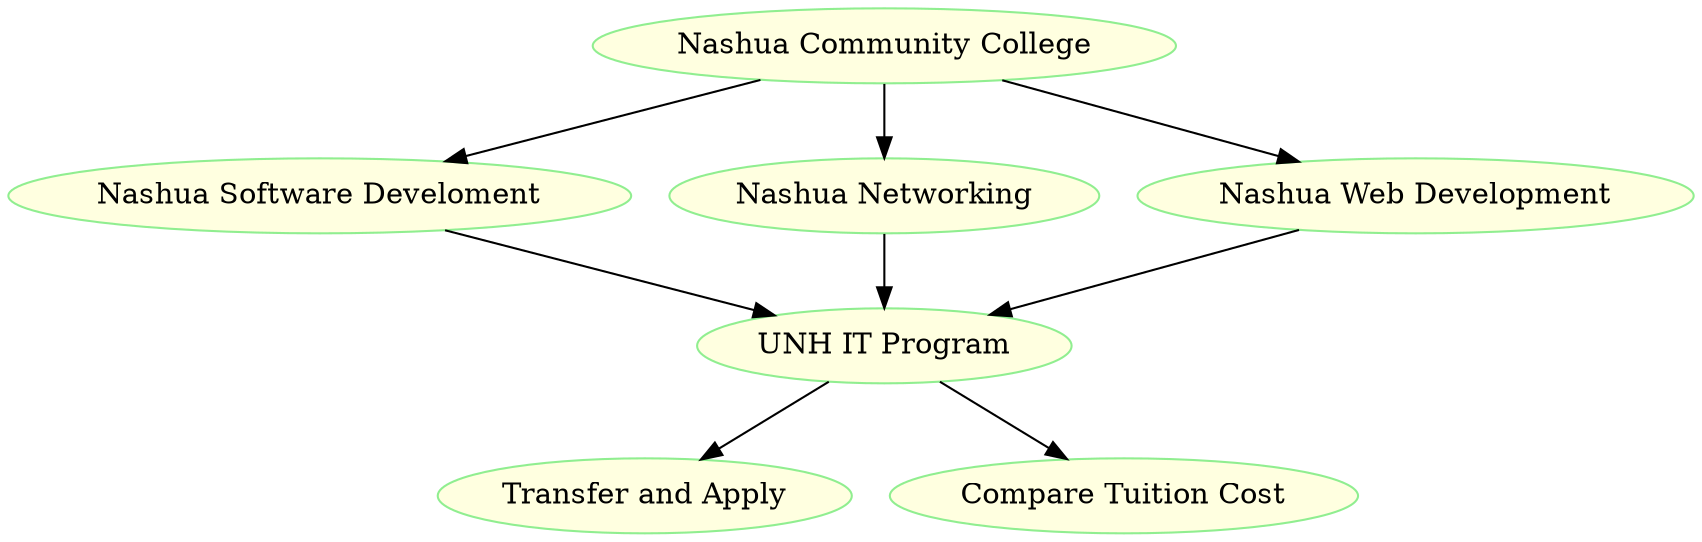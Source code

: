 digraph G {

       transfer [label="Transfer and Apply"  URL= "https://www.nhtransfer.org/sites/nhtransfer.org/files/media/nhtransferapplication.pdf" color=lightgreen fillcolor=lightyellow style=filled]
  compare_tuition_cost [label="Compare Tuition Cost" URL="https://manchester.unh.edu/costs" color=lightgreen fillcolor=lightyellow style=filled]


    list_of_unh_programs [label="UNH IT Program" URL= "https://manchester.unh.edu/academics/degree-programs/information-technology" color=lightgreen fillcolor=lightyellow style=filled]
    nashua [label="Nashua Community College" URL="/transfer_college?college=nashua" color=lightgreen fillcolor=lightyellow    style=filled]

	nashua_software_development [label="Nashua Software Develoment" URL="https://manchester.unh.edu/sites/default/files/media/ncc_software_dev_cis_pathways_0.pdf" color=lightgreen fillcolor=lightyellow style=filled]
	nashua_networking [label="Nashua Networking" URL="https://manchester.unh.edu/sites/default/files/media/ncc_comp_net_cis_pathways_0.pdf"  color=lightgreen fillcolor=lightyellow style=filled ]
	nashua_web [label="Nashua Web Development" URL= "https://manchester.unh.edu/sites/default/files/media/ncc_web_app_cis_pathways_0.pdf" color=lightgreen fillcolor=lightyellow style=filled ]
	
	nashua -> nashua_software_development
	nashua -> nashua_networking
             nashua -> nashua_web
             nashua_software_development -> list_of_unh_programs
             nashua_networking -> list_of_unh_programs
             nashua_web -> list_of_unh_programs
	list_of_unh_programs -> transfer
	list_of_unh_programs -> compare_tuition_cost
	 


}






















